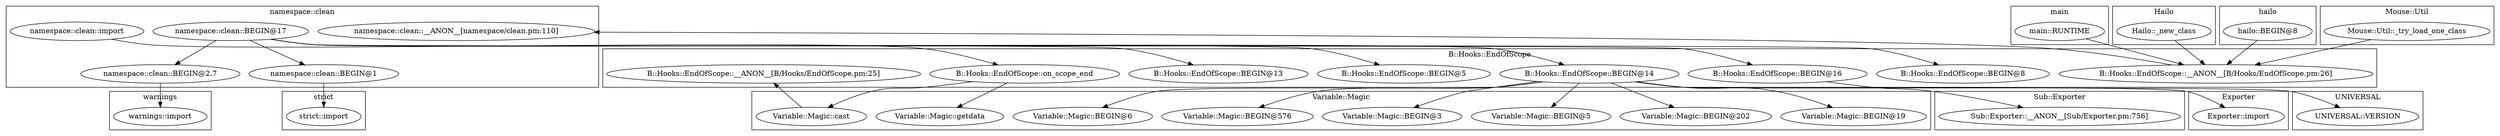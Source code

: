 digraph {
graph [overlap=false]
subgraph cluster_Sub_Exporter {
	label="Sub::Exporter";
	"Sub::Exporter::__ANON__[Sub/Exporter.pm:756]";
}
subgraph cluster_warnings {
	label="warnings";
	"warnings::import";
}
subgraph cluster_strict {
	label="strict";
	"strict::import";
}
subgraph cluster_Variable_Magic {
	label="Variable::Magic";
	"Variable::Magic::BEGIN@5";
	"Variable::Magic::BEGIN@3";
	"Variable::Magic::BEGIN@576";
	"Variable::Magic::BEGIN@6";
	"Variable::Magic::BEGIN@19";
	"Variable::Magic::BEGIN@202";
	"Variable::Magic::getdata";
	"Variable::Magic::cast";
}
subgraph cluster_Exporter {
	label="Exporter";
	"Exporter::import";
}
subgraph cluster_B_Hooks_EndOfScope {
	label="B::Hooks::EndOfScope";
	"B::Hooks::EndOfScope::BEGIN@16";
	"B::Hooks::EndOfScope::BEGIN@8";
	"B::Hooks::EndOfScope::BEGIN@14";
	"B::Hooks::EndOfScope::on_scope_end";
	"B::Hooks::EndOfScope::__ANON__[B/Hooks/EndOfScope.pm:26]";
	"B::Hooks::EndOfScope::__ANON__[B/Hooks/EndOfScope.pm:25]";
	"B::Hooks::EndOfScope::BEGIN@13";
	"B::Hooks::EndOfScope::BEGIN@5";
}
subgraph cluster_main {
	label="main";
	"main::RUNTIME";
}
subgraph cluster_Hailo {
	label="Hailo";
	"Hailo::_new_class";
}
subgraph cluster_UNIVERSAL {
	label="UNIVERSAL";
	"UNIVERSAL::VERSION";
}
subgraph cluster_hailo {
	label="hailo";
	"hailo::BEGIN@8";
}
subgraph cluster_Mouse_Util {
	label="Mouse::Util";
	"Mouse::Util::_try_load_one_class";
}
subgraph cluster_namespace_clean {
	label="namespace::clean";
	"namespace::clean::BEGIN@2.7";
	"namespace::clean::import";
	"namespace::clean::BEGIN@1";
	"namespace::clean::BEGIN@17";
	"namespace::clean::__ANON__[namespace/clean.pm:110]";
}
"B::Hooks::EndOfScope::BEGIN@14" -> "Variable::Magic::BEGIN@5";
"B::Hooks::EndOfScope::BEGIN@14" -> "Variable::Magic::BEGIN@576";
"B::Hooks::EndOfScope::BEGIN@14" -> "Exporter::import";
"B::Hooks::EndOfScope::BEGIN@14" -> "Variable::Magic::BEGIN@202";
"B::Hooks::EndOfScope::BEGIN@16" -> "Sub::Exporter::__ANON__[Sub/Exporter.pm:756]";
"namespace::clean::BEGIN@17" -> "B::Hooks::EndOfScope::BEGIN@8";
"namespace::clean::BEGIN@17" -> "namespace::clean::BEGIN@2.7";
"namespace::clean::import" -> "B::Hooks::EndOfScope::on_scope_end";
"B::Hooks::EndOfScope::__ANON__[B/Hooks/EndOfScope.pm:26]" -> "namespace::clean::__ANON__[namespace/clean.pm:110]";
"Variable::Magic::cast" -> "B::Hooks::EndOfScope::__ANON__[B/Hooks/EndOfScope.pm:25]";
"B::Hooks::EndOfScope::on_scope_end" -> "Variable::Magic::getdata";
"B::Hooks::EndOfScope::BEGIN@14" -> "Variable::Magic::BEGIN@3";
"namespace::clean::BEGIN@17" -> "B::Hooks::EndOfScope::BEGIN@13";
"B::Hooks::EndOfScope::on_scope_end" -> "Variable::Magic::cast";
"B::Hooks::EndOfScope::BEGIN@14" -> "Variable::Magic::BEGIN@6";
"B::Hooks::EndOfScope::BEGIN@14" -> "Variable::Magic::BEGIN@19";
"namespace::clean::BEGIN@17" -> "namespace::clean::BEGIN@1";
"namespace::clean::BEGIN@2.7" -> "warnings::import";
"namespace::clean::BEGIN@17" -> "B::Hooks::EndOfScope::BEGIN@16";
"hailo::BEGIN@8" -> "B::Hooks::EndOfScope::__ANON__[B/Hooks/EndOfScope.pm:26]";
"Hailo::_new_class" -> "B::Hooks::EndOfScope::__ANON__[B/Hooks/EndOfScope.pm:26]";
"main::RUNTIME" -> "B::Hooks::EndOfScope::__ANON__[B/Hooks/EndOfScope.pm:26]";
"Mouse::Util::_try_load_one_class" -> "B::Hooks::EndOfScope::__ANON__[B/Hooks/EndOfScope.pm:26]";
"namespace::clean::BEGIN@17" -> "B::Hooks::EndOfScope::BEGIN@5";
"namespace::clean::BEGIN@17" -> "B::Hooks::EndOfScope::BEGIN@14";
"B::Hooks::EndOfScope::BEGIN@14" -> "UNIVERSAL::VERSION";
"namespace::clean::BEGIN@1" -> "strict::import";
}

